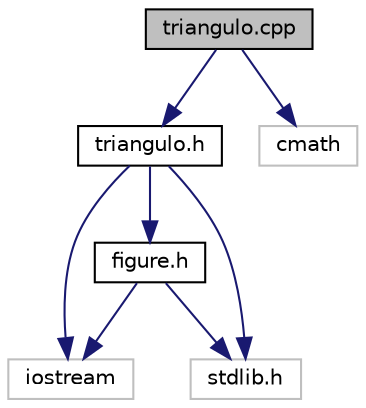 digraph "triangulo.cpp"
{
  edge [fontname="Helvetica",fontsize="10",labelfontname="Helvetica",labelfontsize="10"];
  node [fontname="Helvetica",fontsize="10",shape=record];
  Node1 [label="triangulo.cpp",height=0.2,width=0.4,color="black", fillcolor="grey75", style="filled", fontcolor="black"];
  Node1 -> Node2 [color="midnightblue",fontsize="10",style="solid"];
  Node2 [label="triangulo.h",height=0.2,width=0.4,color="black", fillcolor="white", style="filled",URL="$triangulo_8h.html",tooltip="Clase derivada de la clase base Figura. "];
  Node2 -> Node3 [color="midnightblue",fontsize="10",style="solid"];
  Node3 [label="iostream",height=0.2,width=0.4,color="grey75", fillcolor="white", style="filled"];
  Node2 -> Node4 [color="midnightblue",fontsize="10",style="solid"];
  Node4 [label="stdlib.h",height=0.2,width=0.4,color="grey75", fillcolor="white", style="filled"];
  Node2 -> Node5 [color="midnightblue",fontsize="10",style="solid"];
  Node5 [label="figure.h",height=0.2,width=0.4,color="black", fillcolor="white", style="filled",URL="$figure_8h.html",tooltip="Se presenta la clase base de figuras geometricas. "];
  Node5 -> Node3 [color="midnightblue",fontsize="10",style="solid"];
  Node5 -> Node4 [color="midnightblue",fontsize="10",style="solid"];
  Node1 -> Node6 [color="midnightblue",fontsize="10",style="solid"];
  Node6 [label="cmath",height=0.2,width=0.4,color="grey75", fillcolor="white", style="filled"];
}
